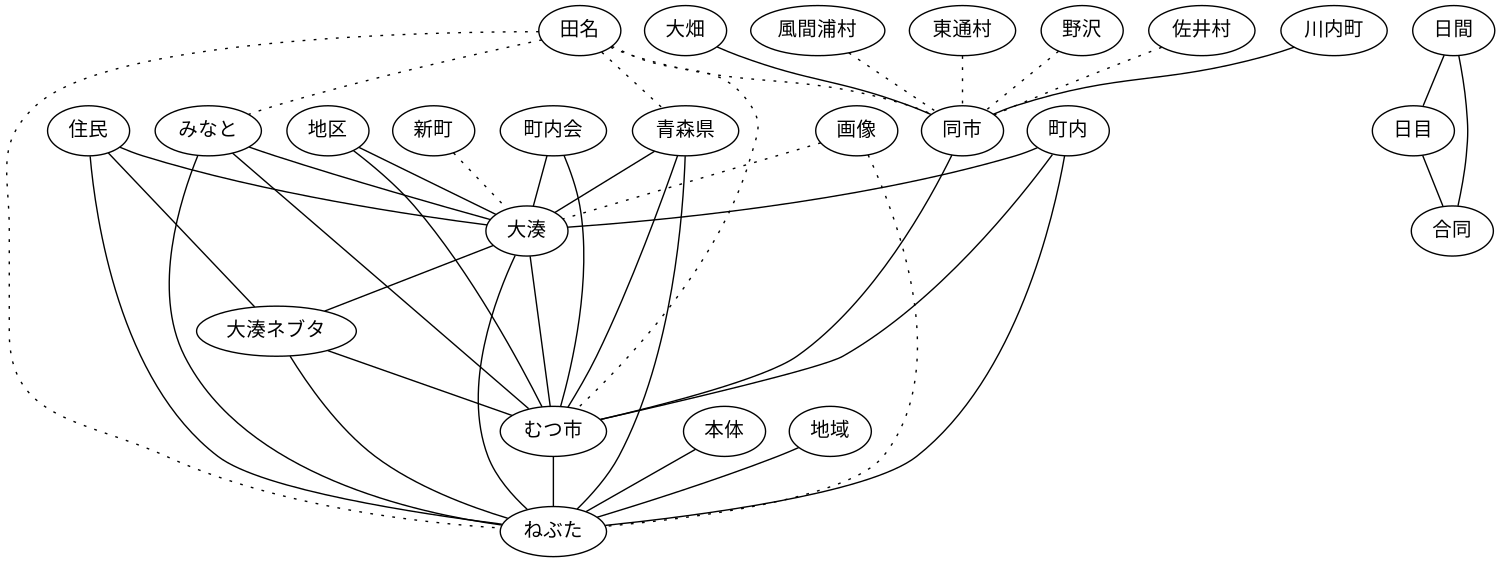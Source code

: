 graph keygraph {
graph [size="10,10"]
住民--大湊ネブタ
住民--大湊
日間--日目
日間--合同
同市--むつ市
みなと--むつ市
青森県--むつ市
川内町--同市
大畑--同市
日目--合同
地区--むつ市
町内--むつ市
町内--ねぶた
みなと--ねぶた
青森県--ねぶた
本体--ねぶた
町内会--むつ市
みなと--大湊
青森県--大湊
大湊ネブタ--むつ市
住民--ねぶた
地区--大湊
町内--大湊
むつ市--ねぶた
地域--ねぶた
町内会--大湊
大湊ネブタ--ねぶた
大湊--大湊ネブタ
大湊--むつ市
大湊--ねぶた
画像--ねぶた[style="dotted"]
田名--青森県[style="dotted"]
田名--みなと[style="dotted"]
風間浦村--同市[style="dotted"]
東通村--同市[style="dotted"]
野沢--同市[style="dotted"]
佐井村--同市[style="dotted"]
田名--同市[style="dotted"]
田名--むつ市[style="dotted"]
田名--ねぶた[style="dotted"]
新町--大湊[style="dotted"]
画像--大湊[style="dotted"]
}